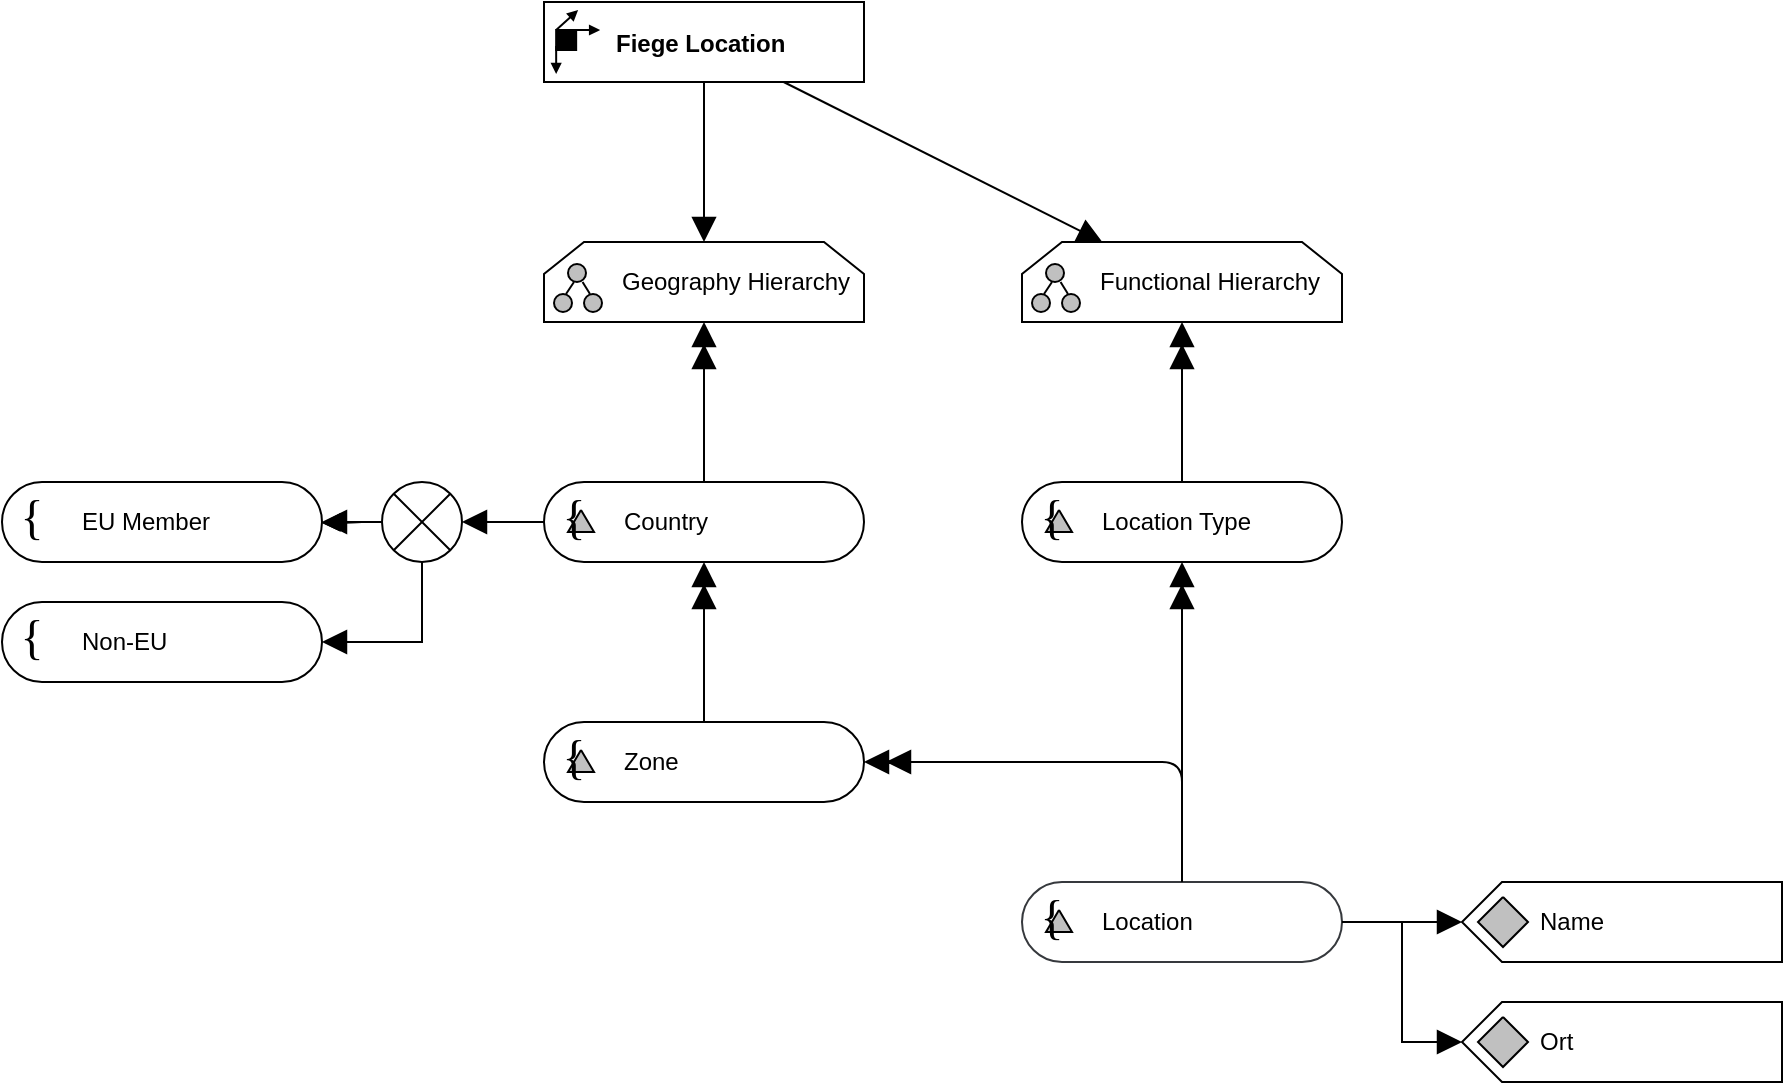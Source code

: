 <mxfile version="25.0.3">
  <diagram name="Seite-1" id="qBr-kgLi9h5OKOdKlUSg">
    <mxGraphModel dx="932" dy="225" grid="1" gridSize="10" guides="1" tooltips="1" connect="1" arrows="1" fold="1" page="1" pageScale="1" pageWidth="827" pageHeight="1169" math="0" shadow="0">
      <root>
        <mxCell id="0" />
        <mxCell id="1" parent="0" />
        <mxCell id="b572gwpHaJpwLimqCF18-1" value="Geography Hierarchy" style="shape=loopLimit;whiteSpace=wrap;html=1;size=20;verticalAlign=middle;spacingLeft=37;align=left;" vertex="1" parent="1">
          <mxGeometry x="2720" y="1680" width="160" height="40" as="geometry" />
        </mxCell>
        <mxCell id="b572gwpHaJpwLimqCF18-2" value="" style="group" vertex="1" connectable="0" parent="1">
          <mxGeometry x="2725" y="1691" width="24" height="24" as="geometry" />
        </mxCell>
        <mxCell id="b572gwpHaJpwLimqCF18-3" style="vsdxID=8;fillColor=#C0C0C0;gradientColor=none;shape=stencil(rVFBDsIwDHtNj5VCK14wxj8ilm0VZZ3SAuX3tAoIBhwQ4mbHjhMlyjZxxJmUgZg47OnsujQqu1HGuGkkdqkgZVtlmz4wDRyOUyd8xuqs6BBONSFLH9QOAxdha6FbcSLvisR5oQEvvfegFXyMgqwxu6g5JEwuTIupHnkgXcbo3uNwyxEpnonmt/Ivi/1nLfhirQIeZ+6d9/KlZ/31LaUkL7XtFQ==);strokeColor=#000000;spacingTop=-3;spacingBottom=-3;spacingLeft=-3;spacingRight=-3;points=[];labelBackgroundColor=none;rounded=0;html=1;whiteSpace=wrap;" vertex="1" parent="b572gwpHaJpwLimqCF18-2">
          <mxGeometry y="15" width="9" height="9" as="geometry" />
        </mxCell>
        <mxCell id="b572gwpHaJpwLimqCF18-4" style="vsdxID=9;fillColor=#C0C0C0;gradientColor=none;shape=stencil(rVFBDsIwDHtNj5VCK14wxj8ilm0VZZ3SAuX3tAoIBhwQ4mbHjhMlyjZxxJmUgZg47OnsujQqu1HGuGkkdqkgZVtlmz4wDRyOUyd8xuqs6BBONSFLH9QOAxdha6FbcSLvisR5oQEvvfegFXyMgqwxu6g5JEwuTIupHnkgXcbo3uNwyxEpnonmt/Ivi/1nLfhirQIeZ+6d9/KlZ/31LaUkL7XtFQ==);strokeColor=#000000;spacingTop=-3;spacingBottom=-3;spacingLeft=-3;spacingRight=-3;points=[];labelBackgroundColor=none;rounded=0;html=1;whiteSpace=wrap;" vertex="1" parent="b572gwpHaJpwLimqCF18-2">
          <mxGeometry x="15" y="15" width="9" height="9" as="geometry" />
        </mxCell>
        <mxCell id="b572gwpHaJpwLimqCF18-5" style="vsdxID=10;fillColor=#C0C0C0;gradientColor=none;shape=stencil(rVFBDsIwDHtNj5VCK14wxj8ilm0VZZ3SAuX3tAoIBhwQ4mbHjhMlyjZxxJmUgZg47OnsujQqu1HGuGkkdqkgZVtlmz4wDRyOUyd8xuqs6BBONSFLH9QOAxdha6FbcSLvisR5oQEvvfegFXyMgqwxu6g5JEwuTIupHnkgXcbo3uNwyxEpnonmt/Ivi/1nLfhirQIeZ+6d9/KlZ/31LaUkL7XtFQ==);strokeColor=#000000;spacingTop=-3;spacingBottom=-3;spacingLeft=-3;spacingRight=-3;points=[];labelBackgroundColor=none;rounded=0;html=1;whiteSpace=wrap;" vertex="1" parent="b572gwpHaJpwLimqCF18-2">
          <mxGeometry x="7" width="9" height="9" as="geometry" />
        </mxCell>
        <mxCell id="b572gwpHaJpwLimqCF18-6" value="" style="vsdxID=11;edgeStyle=none;startArrow=none;endArrow=none;startSize=5;endSize=5;strokeColor=#000000;spacingTop=-3;spacingBottom=-3;spacingLeft=-3;spacingRight=-3;verticalAlign=middle;html=1;labelBackgroundColor=none;rounded=0;" edge="1" parent="b572gwpHaJpwLimqCF18-2">
          <mxGeometry relative="1" as="geometry">
            <Array as="points" />
            <mxPoint x="6" y="15" as="sourcePoint" />
            <mxPoint x="10" y="9" as="targetPoint" />
          </mxGeometry>
        </mxCell>
        <mxCell id="b572gwpHaJpwLimqCF18-7" value="" style="vsdxID=12;edgeStyle=none;startArrow=none;endArrow=none;startSize=5;endSize=5;strokeColor=#000000;spacingTop=-3;spacingBottom=-3;spacingLeft=-3;spacingRight=-3;verticalAlign=middle;html=1;labelBackgroundColor=none;rounded=0;" edge="1" parent="b572gwpHaJpwLimqCF18-2" target="b572gwpHaJpwLimqCF18-5">
          <mxGeometry relative="1" as="geometry">
            <Array as="points" />
            <mxPoint x="18" y="15" as="sourcePoint" />
            <mxPoint x="15" y="9" as="targetPoint" />
          </mxGeometry>
        </mxCell>
        <object label="Fiege Location" btelligentADAPTType="Dimension" id="b572gwpHaJpwLimqCF18-8">
          <mxCell style="group;fillColor=default;resizable=0;expand=0;recursiveResize=0;dropTarget=1;align=left;verticalAlign=middle;spacingLeft=34;rotatable=0;editable=1;movable=1;deletable=1;locked=0;connectable=1;metaEdit=0;backgroundOutline=0;fontStyle=1" connectable="0" vertex="1" parent="1">
            <mxGeometry x="2720" y="1560" width="160" height="40" as="geometry" />
          </mxCell>
        </object>
        <mxCell id="b572gwpHaJpwLimqCF18-9" value="ADAPT Dimension" style="rounded=0;whiteSpace=wrap;html=1;align=left;spacingLeft=37;fontStyle=0;fontFamily=Helvetica;fontSize=8;container=0;fillColor=none;fontColor=none;noLabel=1;connectable=0;allowArrows=0;expand=0;movable=0;resizable=0;deletable=0;cloneable=0;rotatable=0;recursiveResize=0;editable=0;locked=0;" vertex="1" parent="b572gwpHaJpwLimqCF18-8">
          <mxGeometry width="160" height="40" as="geometry" />
        </mxCell>
        <mxCell id="b572gwpHaJpwLimqCF18-10" value="" style="group;deletable=0;cloneable=0;rotatable=0;resizable=0;movable=0;expand=0;recursiveResize=0;dropTarget=0;allowArrows=0;container=0;editable=0;" connectable="0" vertex="1" parent="b572gwpHaJpwLimqCF18-8">
          <mxGeometry x="6.08" y="4" width="22" height="32" as="geometry" />
        </mxCell>
        <mxCell id="b572gwpHaJpwLimqCF18-11" value="" style="group;cloneable=0;deletable=0;rotatable=0;resizable=0;movable=0;expand=0;recursiveResize=0;dropTarget=0;allowArrows=0;editable=0;" connectable="0" vertex="1" parent="b572gwpHaJpwLimqCF18-8">
          <mxGeometry x="6.08" y="4" width="22" height="32" as="geometry" />
        </mxCell>
        <mxCell id="b572gwpHaJpwLimqCF18-12" value="" style="rounded=0;whiteSpace=wrap;html=1;fillColor=#000000;fontColor=#ffffff;strokeColor=#000000;strokeWidth=1;deletable=1;cloneable=0;movable=0;editable=0;resizable=0;rotatable=0;locked=0;connectable=0;container=0;expand=0;recursiveResize=0;allowArrows=0;" vertex="1" parent="b572gwpHaJpwLimqCF18-11">
          <mxGeometry y="10" width="10" height="10" as="geometry" />
        </mxCell>
        <mxCell id="b572gwpHaJpwLimqCF18-13" value="" style="endArrow=block;html=1;rounded=0;endFill=1;startSize=2;endSize=3;strokeWidth=1;deletable=1;cloneable=0;movable=1;editable=0;resizable=1;rotatable=1;locked=0;connectable=1;" edge="1" parent="b572gwpHaJpwLimqCF18-11">
          <mxGeometry width="50" height="50" relative="1" as="geometry">
            <mxPoint x="9" y="10" as="sourcePoint" />
            <mxPoint x="22" y="10" as="targetPoint" />
          </mxGeometry>
        </mxCell>
        <mxCell id="b572gwpHaJpwLimqCF18-14" value="" style="endArrow=block;html=1;rounded=0;endFill=1;startSize=2;endSize=3;strokeWidth=1;deletable=1;cloneable=0;movable=1;editable=0;resizable=1;rotatable=1;locked=0;connectable=1;" edge="1" parent="b572gwpHaJpwLimqCF18-11">
          <mxGeometry width="50" height="50" relative="1" as="geometry">
            <mxPoint y="18" as="sourcePoint" />
            <mxPoint y="32" as="targetPoint" />
          </mxGeometry>
        </mxCell>
        <mxCell id="b572gwpHaJpwLimqCF18-15" value="" style="endArrow=block;html=1;rounded=0;endFill=1;startSize=2;endSize=3;strokeWidth=1;deletable=1;cloneable=0;movable=1;editable=1;resizable=1;rotatable=1;locked=0;connectable=1;" edge="1" parent="b572gwpHaJpwLimqCF18-11">
          <mxGeometry width="50" height="50" relative="1" as="geometry">
            <mxPoint y="10" as="sourcePoint" />
            <mxPoint x="11" as="targetPoint" />
          </mxGeometry>
        </mxCell>
        <UserObject label="" tooltip="ADAPT Attribute" id="b572gwpHaJpwLimqCF18-16">
          <mxCell style="group" vertex="1" connectable="0" parent="1">
            <mxGeometry x="3179" y="2000" width="160" height="40" as="geometry" />
          </mxCell>
        </UserObject>
        <mxCell id="b572gwpHaJpwLimqCF18-17" value="Name" style="shape=singleArrow;direction=west;whiteSpace=wrap;html=1;arrowWidth=1;arrowSize=0.125;align=left;spacingLeft=37;" vertex="1" parent="b572gwpHaJpwLimqCF18-16">
          <mxGeometry width="160" height="40" as="geometry" />
        </mxCell>
        <mxCell id="b572gwpHaJpwLimqCF18-18" style="vsdxID=7;fillColor=#C0C0C0;gradientColor=none;shape=stencil(nZBNDoQgDIVP0z3SeALFe5iI0gwDBvHv9kIaM+rCxezea7++pA+wmkw7apBiisF/9EpdNIA1SEnO6EAxKUAFWPU+6CH42XXsxzaTWX39khM2vitFPpFiZ8uuYdKSu5B3sHwhH5mFeGHP5R+5NzKJ34s9WcsNXffPStKI60R1AA==);strokeColor=#000000;spacingTop=-3;spacingBottom=-3;spacingLeft=-3;spacingRight=-3;points=[];labelBackgroundColor=none;rounded=0;html=1;whiteSpace=wrap;" vertex="1" parent="b572gwpHaJpwLimqCF18-16">
          <mxGeometry x="8" y="7.5" width="25" height="25" as="geometry" />
        </mxCell>
        <UserObject label="" tooltip="ADAPT Attribute" id="b572gwpHaJpwLimqCF18-19">
          <mxCell style="group" vertex="1" connectable="0" parent="1">
            <mxGeometry x="3179" y="2060" width="160" height="40" as="geometry" />
          </mxCell>
        </UserObject>
        <mxCell id="b572gwpHaJpwLimqCF18-20" value="Ort" style="shape=singleArrow;direction=west;whiteSpace=wrap;html=1;arrowWidth=1;arrowSize=0.125;align=left;spacingLeft=37;" vertex="1" parent="b572gwpHaJpwLimqCF18-19">
          <mxGeometry width="160" height="40" as="geometry" />
        </mxCell>
        <mxCell id="b572gwpHaJpwLimqCF18-21" style="vsdxID=7;fillColor=#C0C0C0;gradientColor=none;shape=stencil(nZBNDoQgDIVP0z3SeALFe5iI0gwDBvHv9kIaM+rCxezea7++pA+wmkw7apBiisF/9EpdNIA1SEnO6EAxKUAFWPU+6CH42XXsxzaTWX39khM2vitFPpFiZ8uuYdKSu5B3sHwhH5mFeGHP5R+5NzKJ34s9WcsNXffPStKI60R1AA==);strokeColor=#000000;spacingTop=-3;spacingBottom=-3;spacingLeft=-3;spacingRight=-3;points=[];labelBackgroundColor=none;rounded=0;html=1;whiteSpace=wrap;" vertex="1" parent="b572gwpHaJpwLimqCF18-19">
          <mxGeometry x="8" y="7.5" width="25" height="25" as="geometry" />
        </mxCell>
        <UserObject label="" tooltip="ADAPT Hierarchy" id="b572gwpHaJpwLimqCF18-22">
          <mxCell style="group" vertex="1" connectable="0" parent="1">
            <mxGeometry x="2959" y="1680" width="160" height="40" as="geometry" />
          </mxCell>
        </UserObject>
        <mxCell id="b572gwpHaJpwLimqCF18-23" value="Functional Hierarchy" style="shape=loopLimit;whiteSpace=wrap;html=1;size=20;verticalAlign=middle;spacingLeft=37;align=left;" vertex="1" parent="b572gwpHaJpwLimqCF18-22">
          <mxGeometry width="160" height="40" as="geometry" />
        </mxCell>
        <mxCell id="b572gwpHaJpwLimqCF18-24" value="" style="group" vertex="1" connectable="0" parent="b572gwpHaJpwLimqCF18-22">
          <mxGeometry x="5" y="11" width="24" height="24" as="geometry" />
        </mxCell>
        <mxCell id="b572gwpHaJpwLimqCF18-25" style="vsdxID=8;fillColor=#C0C0C0;gradientColor=none;shape=stencil(rVFBDsIwDHtNj5VCK14wxj8ilm0VZZ3SAuX3tAoIBhwQ4mbHjhMlyjZxxJmUgZg47OnsujQqu1HGuGkkdqkgZVtlmz4wDRyOUyd8xuqs6BBONSFLH9QOAxdha6FbcSLvisR5oQEvvfegFXyMgqwxu6g5JEwuTIupHnkgXcbo3uNwyxEpnonmt/Ivi/1nLfhirQIeZ+6d9/KlZ/31LaUkL7XtFQ==);strokeColor=#000000;spacingTop=-3;spacingBottom=-3;spacingLeft=-3;spacingRight=-3;points=[];labelBackgroundColor=none;rounded=0;html=1;whiteSpace=wrap;" vertex="1" parent="b572gwpHaJpwLimqCF18-24">
          <mxGeometry y="15" width="9" height="9" as="geometry" />
        </mxCell>
        <mxCell id="b572gwpHaJpwLimqCF18-26" style="vsdxID=9;fillColor=#C0C0C0;gradientColor=none;shape=stencil(rVFBDsIwDHtNj5VCK14wxj8ilm0VZZ3SAuX3tAoIBhwQ4mbHjhMlyjZxxJmUgZg47OnsujQqu1HGuGkkdqkgZVtlmz4wDRyOUyd8xuqs6BBONSFLH9QOAxdha6FbcSLvisR5oQEvvfegFXyMgqwxu6g5JEwuTIupHnkgXcbo3uNwyxEpnonmt/Ivi/1nLfhirQIeZ+6d9/KlZ/31LaUkL7XtFQ==);strokeColor=#000000;spacingTop=-3;spacingBottom=-3;spacingLeft=-3;spacingRight=-3;points=[];labelBackgroundColor=none;rounded=0;html=1;whiteSpace=wrap;" vertex="1" parent="b572gwpHaJpwLimqCF18-24">
          <mxGeometry x="15" y="15" width="9" height="9" as="geometry" />
        </mxCell>
        <mxCell id="b572gwpHaJpwLimqCF18-27" style="vsdxID=10;fillColor=#C0C0C0;gradientColor=none;shape=stencil(rVFBDsIwDHtNj5VCK14wxj8ilm0VZZ3SAuX3tAoIBhwQ4mbHjhMlyjZxxJmUgZg47OnsujQqu1HGuGkkdqkgZVtlmz4wDRyOUyd8xuqs6BBONSFLH9QOAxdha6FbcSLvisR5oQEvvfegFXyMgqwxu6g5JEwuTIupHnkgXcbo3uNwyxEpnonmt/Ivi/1nLfhirQIeZ+6d9/KlZ/31LaUkL7XtFQ==);strokeColor=#000000;spacingTop=-3;spacingBottom=-3;spacingLeft=-3;spacingRight=-3;points=[];labelBackgroundColor=none;rounded=0;html=1;whiteSpace=wrap;" vertex="1" parent="b572gwpHaJpwLimqCF18-24">
          <mxGeometry x="7" width="9" height="9" as="geometry" />
        </mxCell>
        <mxCell id="b572gwpHaJpwLimqCF18-28" value="" style="vsdxID=11;edgeStyle=none;startArrow=none;endArrow=none;startSize=5;endSize=5;strokeColor=#000000;spacingTop=-3;spacingBottom=-3;spacingLeft=-3;spacingRight=-3;verticalAlign=middle;html=1;labelBackgroundColor=none;rounded=0;" edge="1" parent="b572gwpHaJpwLimqCF18-24">
          <mxGeometry relative="1" as="geometry">
            <Array as="points" />
            <mxPoint x="6" y="15" as="sourcePoint" />
            <mxPoint x="10" y="9" as="targetPoint" />
          </mxGeometry>
        </mxCell>
        <mxCell id="b572gwpHaJpwLimqCF18-29" value="" style="vsdxID=12;edgeStyle=none;startArrow=none;endArrow=none;startSize=5;endSize=5;strokeColor=#000000;spacingTop=-3;spacingBottom=-3;spacingLeft=-3;spacingRight=-3;verticalAlign=middle;html=1;labelBackgroundColor=none;rounded=0;" edge="1" parent="b572gwpHaJpwLimqCF18-24" target="b572gwpHaJpwLimqCF18-27">
          <mxGeometry relative="1" as="geometry">
            <Array as="points" />
            <mxPoint x="18" y="15" as="sourcePoint" />
            <mxPoint x="15" y="9" as="targetPoint" />
          </mxGeometry>
        </mxCell>
        <mxCell id="b572gwpHaJpwLimqCF18-30" value="" style="group" connectable="0" vertex="1" parent="1">
          <mxGeometry x="2720" y="1800" width="160" height="40" as="geometry" />
        </mxCell>
        <mxCell id="b572gwpHaJpwLimqCF18-31" value="Country" style="rounded=1;whiteSpace=wrap;html=1;arcSize=50;align=left;spacingLeft=38;" vertex="1" parent="b572gwpHaJpwLimqCF18-30">
          <mxGeometry width="160" height="40" as="geometry" />
        </mxCell>
        <mxCell id="b572gwpHaJpwLimqCF18-32" value="&lt;div style=&quot;font-size: 1px&quot;&gt;&lt;/div&gt;" style="verticalAlign=middle;align=center;overflow=width;vsdxID=9;fillColor=#C0C0C0;gradientColor=none;shape=stencil(UzV2Ls5ILEhVNTIoLinKz04tz0wpyVA1dlE1MsrMy0gtyiwBslSNXVWNndPyi1LTi/JL81Ig/IJEkEoQKze/DGRCBUSfqQFIi5FBJYQL4blBVOZk5iGpRFVoaIBHKUySKMX4XABkIByelpmTA/E3sjy6R4FCkEAydgUA);strokeColor=#000000;spacingTop=-3;spacingBottom=-3;spacingLeft=-3;spacingRight=-3;points=[];labelBackgroundColor=none;rounded=0;html=1;whiteSpace=wrap;container=0;" vertex="1" parent="b572gwpHaJpwLimqCF18-30">
          <mxGeometry x="12" y="14" width="13" height="11" as="geometry" />
        </mxCell>
        <mxCell id="b572gwpHaJpwLimqCF18-33" value="&lt;div style=&quot;font-size: 24px;&quot;&gt;&lt;font style=&quot;font-size: 24px; font-family: Calibri; color: rgb(0, 0, 0); direction: ltr; letter-spacing: 0px; line-height: 120%; opacity: 1;&quot;&gt;{&amp;nbsp;  }&lt;br style=&quot;font-size: 24px;&quot;&gt;&lt;/font&gt;&lt;/div&gt;" style="verticalAlign=middle;align=center;overflow=width;vsdxID=10;fillColor=none;gradientColor=none;shape=stencil(nZBLDoAgDERP0z3SIyjew0SURgSD+Lu9kMZoXLhwN9O+tukAlrNpJg1SzDH4QW/URgNYgZTkjA4UkwJUgGXng+6DX1zLfmoymdXo17xh5zmRJ6Q42BWCfc2oJfdAr+Yv+AP9Cb7OJ3H/2JG1HNGz/84klThPVCc=);strokeColor=none;spacingTop=0;spacingBottom=0;spacingLeft=0;spacingRight=0;points=[];labelBackgroundColor=none;rounded=0;html=1;whiteSpace=wrap;container=0;fontSize=24;fontStyle=0;horizontal=1;" vertex="1" parent="b572gwpHaJpwLimqCF18-30">
          <mxGeometry x="3" y="3" width="30" height="30" as="geometry" />
        </mxCell>
        <UserObject label="" tooltip="ADAPT StrictPrecedence" id="b572gwpHaJpwLimqCF18-34">
          <mxCell style="vsdxID=5;edgeStyle=orthogonalEdgeStyle;startArrow=doubleBlock;endArrow=none;startSize=10;endSize=0;strokeColor=#000000;spacingTop=0;spacingBottom=0;spacingLeft=0;spacingRight=0;verticalAlign=middle;html=1;labelBackgroundColor=#FFFFFF;rounded=1;jumpStyle=arc;startFill=1;" edge="1" parent="1" source="b572gwpHaJpwLimqCF18-1" target="b572gwpHaJpwLimqCF18-31">
            <mxGeometry x="-152" y="-991" relative="1" as="geometry">
              <mxPoint x="2699" y="1880" as="sourcePoint" />
              <mxPoint x="2709" y="1990" as="targetPoint" />
            </mxGeometry>
          </mxCell>
        </UserObject>
        <mxCell id="b572gwpHaJpwLimqCF18-35" value="" style="group" connectable="0" vertex="1" parent="1">
          <mxGeometry x="2720" y="1920" width="160" height="40" as="geometry" />
        </mxCell>
        <mxCell id="b572gwpHaJpwLimqCF18-36" value="Zone" style="rounded=1;whiteSpace=wrap;html=1;arcSize=50;align=left;spacingLeft=38;" vertex="1" parent="b572gwpHaJpwLimqCF18-35">
          <mxGeometry width="160" height="40" as="geometry" />
        </mxCell>
        <mxCell id="b572gwpHaJpwLimqCF18-37" value="&lt;div style=&quot;font-size: 1px&quot;&gt;&lt;/div&gt;" style="verticalAlign=middle;align=center;overflow=width;vsdxID=9;fillColor=#C0C0C0;gradientColor=none;shape=stencil(UzV2Ls5ILEhVNTIoLinKz04tz0wpyVA1dlE1MsrMy0gtyiwBslSNXVWNndPyi1LTi/JL81Ig/IJEkEoQKze/DGRCBUSfqQFIi5FBJYQL4blBVOZk5iGpRFVoaIBHKUySKMX4XABkIByelpmTA/E3sjy6R4FCkEAydgUA);strokeColor=#000000;spacingTop=-3;spacingBottom=-3;spacingLeft=-3;spacingRight=-3;points=[];labelBackgroundColor=none;rounded=0;html=1;whiteSpace=wrap;container=0;" vertex="1" parent="b572gwpHaJpwLimqCF18-35">
          <mxGeometry x="12" y="14" width="13" height="11" as="geometry" />
        </mxCell>
        <mxCell id="b572gwpHaJpwLimqCF18-38" value="&lt;div style=&quot;font-size: 24px;&quot;&gt;&lt;font style=&quot;font-size: 24px; font-family: Calibri; color: rgb(0, 0, 0); direction: ltr; letter-spacing: 0px; line-height: 120%; opacity: 1;&quot;&gt;{&amp;nbsp;  }&lt;br style=&quot;font-size: 24px;&quot;&gt;&lt;/font&gt;&lt;/div&gt;" style="verticalAlign=middle;align=center;overflow=width;vsdxID=10;fillColor=none;gradientColor=none;shape=stencil(nZBLDoAgDERP0z3SIyjew0SURgSD+Lu9kMZoXLhwN9O+tukAlrNpJg1SzDH4QW/URgNYgZTkjA4UkwJUgGXng+6DX1zLfmoymdXo17xh5zmRJ6Q42BWCfc2oJfdAr+Yv+AP9Cb7OJ3H/2JG1HNGz/84klThPVCc=);strokeColor=none;spacingTop=0;spacingBottom=0;spacingLeft=0;spacingRight=0;points=[];labelBackgroundColor=none;rounded=0;html=1;whiteSpace=wrap;container=0;fontSize=24;fontStyle=0;horizontal=1;" vertex="1" parent="b572gwpHaJpwLimqCF18-35">
          <mxGeometry x="3" y="3" width="30" height="30" as="geometry" />
        </mxCell>
        <UserObject label="" tooltip="ADAPT StrictPrecedence" id="b572gwpHaJpwLimqCF18-39">
          <mxCell style="vsdxID=5;edgeStyle=orthogonalEdgeStyle;startArrow=doubleBlock;endArrow=none;startSize=10;endSize=0;strokeColor=#000000;spacingTop=0;spacingBottom=0;spacingLeft=0;spacingRight=0;verticalAlign=middle;html=1;labelBackgroundColor=#FFFFFF;rounded=1;jumpStyle=arc;startFill=1;" edge="1" parent="1" source="b572gwpHaJpwLimqCF18-31" target="b572gwpHaJpwLimqCF18-36">
            <mxGeometry x="-152" y="-991" relative="1" as="geometry">
              <mxPoint x="2709" y="1890" as="sourcePoint" />
              <mxPoint x="2709" y="1970" as="targetPoint" />
            </mxGeometry>
          </mxCell>
        </UserObject>
        <mxCell id="b572gwpHaJpwLimqCF18-40" value="" style="group" connectable="0" vertex="1" parent="1">
          <mxGeometry x="2959" y="1800" width="160" height="40" as="geometry" />
        </mxCell>
        <mxCell id="b572gwpHaJpwLimqCF18-41" value="Location Type" style="rounded=1;whiteSpace=wrap;html=1;arcSize=50;align=left;spacingLeft=38;" vertex="1" parent="b572gwpHaJpwLimqCF18-40">
          <mxGeometry width="160" height="40" as="geometry" />
        </mxCell>
        <mxCell id="b572gwpHaJpwLimqCF18-42" value="&lt;div style=&quot;font-size: 1px&quot;&gt;&lt;/div&gt;" style="verticalAlign=middle;align=center;overflow=width;vsdxID=9;fillColor=#C0C0C0;gradientColor=none;shape=stencil(UzV2Ls5ILEhVNTIoLinKz04tz0wpyVA1dlE1MsrMy0gtyiwBslSNXVWNndPyi1LTi/JL81Ig/IJEkEoQKze/DGRCBUSfqQFIi5FBJYQL4blBVOZk5iGpRFVoaIBHKUySKMX4XABkIByelpmTA/E3sjy6R4FCkEAydgUA);strokeColor=#000000;spacingTop=-3;spacingBottom=-3;spacingLeft=-3;spacingRight=-3;points=[];labelBackgroundColor=none;rounded=0;html=1;whiteSpace=wrap;container=0;" vertex="1" parent="b572gwpHaJpwLimqCF18-40">
          <mxGeometry x="12" y="14" width="13" height="11" as="geometry" />
        </mxCell>
        <mxCell id="b572gwpHaJpwLimqCF18-43" value="&lt;div style=&quot;font-size: 24px;&quot;&gt;&lt;font style=&quot;font-size: 24px; font-family: Calibri; color: rgb(0, 0, 0); direction: ltr; letter-spacing: 0px; line-height: 120%; opacity: 1;&quot;&gt;{&amp;nbsp;  }&lt;br style=&quot;font-size: 24px;&quot;&gt;&lt;/font&gt;&lt;/div&gt;" style="verticalAlign=middle;align=center;overflow=width;vsdxID=10;fillColor=none;gradientColor=none;shape=stencil(nZBLDoAgDERP0z3SIyjew0SURgSD+Lu9kMZoXLhwN9O+tukAlrNpJg1SzDH4QW/URgNYgZTkjA4UkwJUgGXng+6DX1zLfmoymdXo17xh5zmRJ6Q42BWCfc2oJfdAr+Yv+AP9Cb7OJ3H/2JG1HNGz/84klThPVCc=);strokeColor=none;spacingTop=0;spacingBottom=0;spacingLeft=0;spacingRight=0;points=[];labelBackgroundColor=none;rounded=0;html=1;whiteSpace=wrap;container=0;fontSize=24;fontStyle=0;horizontal=1;" vertex="1" parent="b572gwpHaJpwLimqCF18-40">
          <mxGeometry x="3" y="3" width="30" height="30" as="geometry" />
        </mxCell>
        <UserObject label="" tooltip="ADAPT StrictPrecedence" id="b572gwpHaJpwLimqCF18-44">
          <mxCell style="vsdxID=5;edgeStyle=orthogonalEdgeStyle;startArrow=doubleBlock;endArrow=none;startSize=10;endSize=0;strokeColor=#000000;spacingTop=0;spacingBottom=0;spacingLeft=0;spacingRight=0;verticalAlign=middle;html=1;labelBackgroundColor=#FFFFFF;rounded=1;jumpStyle=arc;startFill=1;" edge="1" parent="1" source="b572gwpHaJpwLimqCF18-23" target="b572gwpHaJpwLimqCF18-41">
            <mxGeometry x="-152" y="-991" relative="1" as="geometry">
              <mxPoint x="2730" y="1730" as="sourcePoint" />
              <mxPoint x="2730" y="1810" as="targetPoint" />
            </mxGeometry>
          </mxCell>
        </UserObject>
        <mxCell id="b572gwpHaJpwLimqCF18-45" value="" style="group;fillColor=#FFFFFF;strokeColor=none;" connectable="0" vertex="1" parent="1">
          <mxGeometry x="2959" y="2000" width="160" height="40" as="geometry" />
        </mxCell>
        <mxCell id="b572gwpHaJpwLimqCF18-46" value="Location" style="rounded=1;whiteSpace=wrap;html=1;arcSize=50;align=left;spacingLeft=38;fillColor=#FFFFFF;strokeColor=#36393d;" vertex="1" parent="b572gwpHaJpwLimqCF18-45">
          <mxGeometry width="160" height="40" as="geometry" />
        </mxCell>
        <mxCell id="b572gwpHaJpwLimqCF18-47" value="&lt;div style=&quot;font-size: 1px&quot;&gt;&lt;/div&gt;" style="verticalAlign=middle;align=center;overflow=width;vsdxID=9;fillColor=#C0C0C0;gradientColor=none;shape=stencil(UzV2Ls5ILEhVNTIoLinKz04tz0wpyVA1dlE1MsrMy0gtyiwBslSNXVWNndPyi1LTi/JL81Ig/IJEkEoQKze/DGRCBUSfqQFIi5FBJYQL4blBVOZk5iGpRFVoaIBHKUySKMX4XABkIByelpmTA/E3sjy6R4FCkEAydgUA);strokeColor=#000000;spacingTop=-3;spacingBottom=-3;spacingLeft=-3;spacingRight=-3;points=[];labelBackgroundColor=none;rounded=0;html=1;whiteSpace=wrap;container=0;" vertex="1" parent="b572gwpHaJpwLimqCF18-45">
          <mxGeometry x="12" y="14" width="13" height="11" as="geometry" />
        </mxCell>
        <mxCell id="b572gwpHaJpwLimqCF18-48" value="&lt;div style=&quot;font-size: 24px;&quot;&gt;&lt;font style=&quot;font-size: 24px; font-family: Calibri; color: rgb(0, 0, 0); direction: ltr; letter-spacing: 0px; line-height: 120%; opacity: 1;&quot;&gt;{&amp;nbsp;  }&lt;br style=&quot;font-size: 24px;&quot;&gt;&lt;/font&gt;&lt;/div&gt;" style="verticalAlign=middle;align=center;overflow=width;vsdxID=10;fillColor=none;gradientColor=none;shape=stencil(nZBLDoAgDERP0z3SIyjew0SURgSD+Lu9kMZoXLhwN9O+tukAlrNpJg1SzDH4QW/URgNYgZTkjA4UkwJUgGXng+6DX1zLfmoymdXo17xh5zmRJ6Q42BWCfc2oJfdAr+Yv+AP9Cb7OJ3H/2JG1HNGz/84klThPVCc=);strokeColor=none;spacingTop=0;spacingBottom=0;spacingLeft=0;spacingRight=0;points=[];labelBackgroundColor=none;rounded=0;html=1;whiteSpace=wrap;container=0;fontSize=24;fontStyle=0;horizontal=1;" vertex="1" parent="b572gwpHaJpwLimqCF18-45">
          <mxGeometry x="3" y="3" width="30" height="30" as="geometry" />
        </mxCell>
        <mxCell id="b572gwpHaJpwLimqCF18-49" value="" style="vsdxID=5;edgeStyle=orthogonalEdgeStyle;startArrow=none;endArrow=block;startSize=10;endSize=10;strokeColor=#000000;spacingTop=0;spacingBottom=0;spacingLeft=0;spacingRight=0;verticalAlign=middle;html=1;labelBackgroundColor=#FFFFFF;rounded=0;jumpStyle=arc;startFill=0;endFill=1;" edge="1" parent="1" source="b572gwpHaJpwLimqCF18-46" target="b572gwpHaJpwLimqCF18-17">
          <mxGeometry x="-152" y="-991" relative="1" as="geometry">
            <mxPoint x="3159" y="2141" as="sourcePoint" />
            <mxPoint x="3249" y="1360" as="targetPoint" />
          </mxGeometry>
        </mxCell>
        <mxCell id="b572gwpHaJpwLimqCF18-50" value="" style="vsdxID=5;edgeStyle=orthogonalEdgeStyle;startArrow=none;endArrow=block;startSize=10;endSize=10;strokeColor=#000000;spacingTop=0;spacingBottom=0;spacingLeft=0;spacingRight=0;verticalAlign=middle;html=1;labelBackgroundColor=#FFFFFF;rounded=0;jumpStyle=arc;startFill=0;endFill=1;" edge="1" parent="1" source="b572gwpHaJpwLimqCF18-46" target="b572gwpHaJpwLimqCF18-20">
          <mxGeometry x="-152" y="-991" relative="1" as="geometry">
            <mxPoint x="3129" y="2030" as="sourcePoint" />
            <mxPoint x="3189" y="2030" as="targetPoint" />
            <Array as="points">
              <mxPoint x="3149" y="2020" />
              <mxPoint x="3149" y="2080" />
            </Array>
          </mxGeometry>
        </mxCell>
        <UserObject label="" tooltip="ADAPT StrictPrecedence" id="b572gwpHaJpwLimqCF18-51">
          <mxCell style="vsdxID=5;edgeStyle=orthogonalEdgeStyle;startArrow=doubleBlock;endArrow=none;startSize=10;endSize=0;strokeColor=#000000;spacingTop=0;spacingBottom=0;spacingLeft=0;spacingRight=0;verticalAlign=middle;html=1;labelBackgroundColor=#FFFFFF;rounded=1;jumpStyle=arc;startFill=1;" edge="1" parent="1" source="b572gwpHaJpwLimqCF18-41" target="b572gwpHaJpwLimqCF18-46">
            <mxGeometry x="-152" y="-991" relative="1" as="geometry">
              <mxPoint x="3049" y="1730" as="sourcePoint" />
              <mxPoint x="3049" y="1810" as="targetPoint" />
            </mxGeometry>
          </mxCell>
        </UserObject>
        <UserObject label="" tooltip="ADAPT StrictPrecedence" id="b572gwpHaJpwLimqCF18-52">
          <mxCell style="vsdxID=5;edgeStyle=orthogonalEdgeStyle;startArrow=doubleBlock;endArrow=none;startSize=10;endSize=0;strokeColor=#000000;spacingTop=0;spacingBottom=0;spacingLeft=0;spacingRight=0;verticalAlign=middle;html=1;labelBackgroundColor=#FFFFFF;rounded=1;jumpStyle=arc;startFill=1;" edge="1" parent="1" source="b572gwpHaJpwLimqCF18-36" target="b572gwpHaJpwLimqCF18-46">
            <mxGeometry x="-152" y="-991" relative="1" as="geometry">
              <mxPoint x="3139" y="1740" as="sourcePoint" />
              <mxPoint x="3139" y="1820" as="targetPoint" />
            </mxGeometry>
          </mxCell>
        </UserObject>
        <mxCell id="b572gwpHaJpwLimqCF18-53" value="" style="group" connectable="0" vertex="1" parent="1">
          <mxGeometry x="2449" y="1800" width="160" height="40" as="geometry" />
        </mxCell>
        <mxCell id="b572gwpHaJpwLimqCF18-54" value="EU Member" style="rounded=1;whiteSpace=wrap;html=1;arcSize=50;align=left;spacingLeft=38;" vertex="1" parent="b572gwpHaJpwLimqCF18-53">
          <mxGeometry width="160" height="40" as="geometry" />
        </mxCell>
        <mxCell id="b572gwpHaJpwLimqCF18-55" value="&lt;div style=&quot;font-size: 24px;&quot;&gt;&lt;font style=&quot;font-size: 24px; font-family: Calibri; color: rgb(0, 0, 0); direction: ltr; letter-spacing: 0px; line-height: 120%; opacity: 1;&quot;&gt;{&amp;nbsp;  }&lt;br style=&quot;font-size: 24px;&quot;&gt;&lt;/font&gt;&lt;/div&gt;" style="verticalAlign=middle;align=center;overflow=width;vsdxID=10;fillColor=none;gradientColor=none;shape=stencil(nZBLDoAgDERP0z3SIyjew0SURgSD+Lu9kMZoXLhwN9O+tukAlrNpJg1SzDH4QW/URgNYgZTkjA4UkwJUgGXng+6DX1zLfmoymdXo17xh5zmRJ6Q42BWCfc2oJfdAr+Yv+AP9Cb7OJ3H/2JG1HNGz/84klThPVCc=);strokeColor=none;spacingTop=0;spacingBottom=0;spacingLeft=0;spacingRight=0;points=[];labelBackgroundColor=none;rounded=0;html=1;whiteSpace=wrap;container=0;fontSize=24;fontStyle=0;horizontal=1;" vertex="1" parent="b572gwpHaJpwLimqCF18-53">
          <mxGeometry x="3" y="3" width="30" height="30" as="geometry" />
        </mxCell>
        <mxCell id="b572gwpHaJpwLimqCF18-56" value="" style="edgeStyle=orthogonalEdgeStyle;rounded=0;orthogonalLoop=1;jettySize=auto;html=1;" edge="1" parent="1" target="b572gwpHaJpwLimqCF18-54">
          <mxGeometry relative="1" as="geometry">
            <mxPoint x="2629" y="1820" as="sourcePoint" />
          </mxGeometry>
        </mxCell>
        <mxCell id="b572gwpHaJpwLimqCF18-57" value="" style="edgeStyle=orthogonalEdgeStyle;rounded=0;orthogonalLoop=1;jettySize=auto;html=1;" edge="1" parent="1" target="b572gwpHaJpwLimqCF18-54">
          <mxGeometry relative="1" as="geometry">
            <mxPoint x="2629" y="1820" as="sourcePoint" />
          </mxGeometry>
        </mxCell>
        <UserObject label="" Cost="0" Duration="0" Resources="0" id="b572gwpHaJpwLimqCF18-58">
          <mxCell style="vsdxID=5;fillColor=#FFFFFF;gradientColor=none;shape=stencil(vVLREoIgEPwaHnEQ1Ond9D+YRGUicU5K+vtwsAytqemht7u929s9DsTyoeW9QJQMBvRRjLIyLWJ7RKnsWgHSuAixArG81iAa0Oeu8nnPp84pOunLNMF6HpkYlFx9lvq09J0cDq4ENqgRCHvvg2LychSxmFs5YNCGG6m7QFVxaAR2MrhWvJnn+NIwCtFv4F+M/c+WC5ZnrqVS/kqP+rsbxEmUJYHLBZmpSnZPhF0asSwgLEj5ncKG8ElhYynYdrWpC9Yf0EH+87LiBg==);strokeColor=#000000;spacingTop=-1;spacingBottom=-1;spacingLeft=-1;spacingRight=-1;points=[[0.5,1,0],[0.5,0,0],[0,0.5,0],[1,0.5,0]];labelBackgroundColor=none;rounded=0;html=1;whiteSpace=wrap;" vertex="1" parent="1">
            <mxGeometry x="2639" y="1800" width="40" height="40" as="geometry" />
          </mxCell>
        </UserObject>
        <mxCell id="b572gwpHaJpwLimqCF18-59" value="" style="vsdxID=5;edgeStyle=orthogonalEdgeStyle;startArrow=none;endArrow=block;startSize=10;endSize=10;strokeColor=#000000;spacingTop=0;spacingBottom=0;spacingLeft=0;spacingRight=0;verticalAlign=middle;html=1;labelBackgroundColor=#FFFFFF;rounded=0;jumpStyle=arc;startFill=0;endFill=1;" edge="1" parent="1" source="b572gwpHaJpwLimqCF18-31" target="b572gwpHaJpwLimqCF18-58">
          <mxGeometry x="-152" y="-991" relative="1" as="geometry">
            <mxPoint x="2647" y="1810" as="sourcePoint" />
            <mxPoint x="2256" y="1560" as="targetPoint" />
          </mxGeometry>
        </mxCell>
        <mxCell id="b572gwpHaJpwLimqCF18-60" value="" style="vsdxID=5;edgeStyle=orthogonalEdgeStyle;startArrow=none;endArrow=block;startSize=10;endSize=10;strokeColor=#000000;spacingTop=0;spacingBottom=0;spacingLeft=0;spacingRight=0;verticalAlign=middle;html=1;labelBackgroundColor=#FFFFFF;rounded=0;jumpStyle=arc;startFill=0;endFill=1;" edge="1" parent="1" source="b572gwpHaJpwLimqCF18-58" target="b572gwpHaJpwLimqCF18-54">
          <mxGeometry x="-152" y="-991" relative="1" as="geometry">
            <mxPoint x="2609" y="1820" as="sourcePoint" />
            <mxPoint x="2651" y="1830" as="targetPoint" />
          </mxGeometry>
        </mxCell>
        <mxCell id="b572gwpHaJpwLimqCF18-61" value="" style="group" connectable="0" vertex="1" parent="1">
          <mxGeometry x="2449" y="1860" width="160" height="40" as="geometry" />
        </mxCell>
        <mxCell id="b572gwpHaJpwLimqCF18-62" value="Non-EU" style="rounded=1;whiteSpace=wrap;html=1;arcSize=50;align=left;spacingLeft=38;" vertex="1" parent="b572gwpHaJpwLimqCF18-61">
          <mxGeometry width="160" height="40" as="geometry" />
        </mxCell>
        <mxCell id="b572gwpHaJpwLimqCF18-63" value="&lt;div style=&quot;font-size: 24px;&quot;&gt;&lt;font style=&quot;font-size: 24px; font-family: Calibri; color: rgb(0, 0, 0); direction: ltr; letter-spacing: 0px; line-height: 120%; opacity: 1;&quot;&gt;{&amp;nbsp;  }&lt;br style=&quot;font-size: 24px;&quot;&gt;&lt;/font&gt;&lt;/div&gt;" style="verticalAlign=middle;align=center;overflow=width;vsdxID=10;fillColor=none;gradientColor=none;shape=stencil(nZBLDoAgDERP0z3SIyjew0SURgSD+Lu9kMZoXLhwN9O+tukAlrNpJg1SzDH4QW/URgNYgZTkjA4UkwJUgGXng+6DX1zLfmoymdXo17xh5zmRJ6Q42BWCfc2oJfdAr+Yv+AP9Cb7OJ3H/2JG1HNGz/84klThPVCc=);strokeColor=none;spacingTop=0;spacingBottom=0;spacingLeft=0;spacingRight=0;points=[];labelBackgroundColor=none;rounded=0;html=1;whiteSpace=wrap;container=0;fontSize=24;fontStyle=0;horizontal=1;" vertex="1" parent="b572gwpHaJpwLimqCF18-61">
          <mxGeometry x="3" y="3" width="30" height="30" as="geometry" />
        </mxCell>
        <mxCell id="b572gwpHaJpwLimqCF18-64" value="" style="vsdxID=5;edgeStyle=orthogonalEdgeStyle;startArrow=none;endArrow=block;startSize=10;endSize=10;strokeColor=#000000;spacingTop=0;spacingBottom=0;spacingLeft=0;spacingRight=0;verticalAlign=middle;html=1;labelBackgroundColor=#FFFFFF;rounded=0;jumpStyle=arc;startFill=0;endFill=1;" edge="1" parent="1" source="b572gwpHaJpwLimqCF18-58" target="b572gwpHaJpwLimqCF18-62">
          <mxGeometry x="-152" y="-991" relative="1" as="geometry">
            <mxPoint x="2659" y="1830" as="sourcePoint" />
            <mxPoint x="2639" y="1830" as="targetPoint" />
            <Array as="points">
              <mxPoint x="2659" y="1880" />
            </Array>
          </mxGeometry>
        </mxCell>
        <mxCell id="b572gwpHaJpwLimqCF18-65" value="" style="vsdxID=5;edgeStyle=none;startArrow=none;endArrow=block;startSize=10;endSize=10;strokeColor=#000000;spacingTop=0;spacingBottom=0;spacingLeft=0;spacingRight=0;verticalAlign=middle;html=1;labelBackgroundColor=#FFFFFF;rounded=0;jumpStyle=arc;startFill=0;endFill=1;" edge="1" parent="1" source="b572gwpHaJpwLimqCF18-8" target="b572gwpHaJpwLimqCF18-1">
          <mxGeometry x="-152" y="-991" relative="1" as="geometry">
            <Array as="points" />
            <mxPoint x="2639" y="1550" as="sourcePoint" />
            <mxPoint x="2639" y="1630" as="targetPoint" />
          </mxGeometry>
        </mxCell>
        <mxCell id="b572gwpHaJpwLimqCF18-66" value="" style="vsdxID=5;edgeStyle=none;startArrow=none;endArrow=block;startSize=10;endSize=10;strokeColor=#000000;spacingTop=0;spacingBottom=0;spacingLeft=0;spacingRight=0;verticalAlign=middle;html=1;labelBackgroundColor=#FFFFFF;rounded=0;jumpStyle=arc;startFill=0;endFill=1;" edge="1" parent="1" source="b572gwpHaJpwLimqCF18-8" target="b572gwpHaJpwLimqCF18-23">
          <mxGeometry x="-152" y="-991" relative="1" as="geometry">
            <Array as="points" />
            <mxPoint x="2810" y="1610" as="sourcePoint" />
            <mxPoint x="2810" y="1690" as="targetPoint" />
          </mxGeometry>
        </mxCell>
      </root>
    </mxGraphModel>
  </diagram>
</mxfile>
